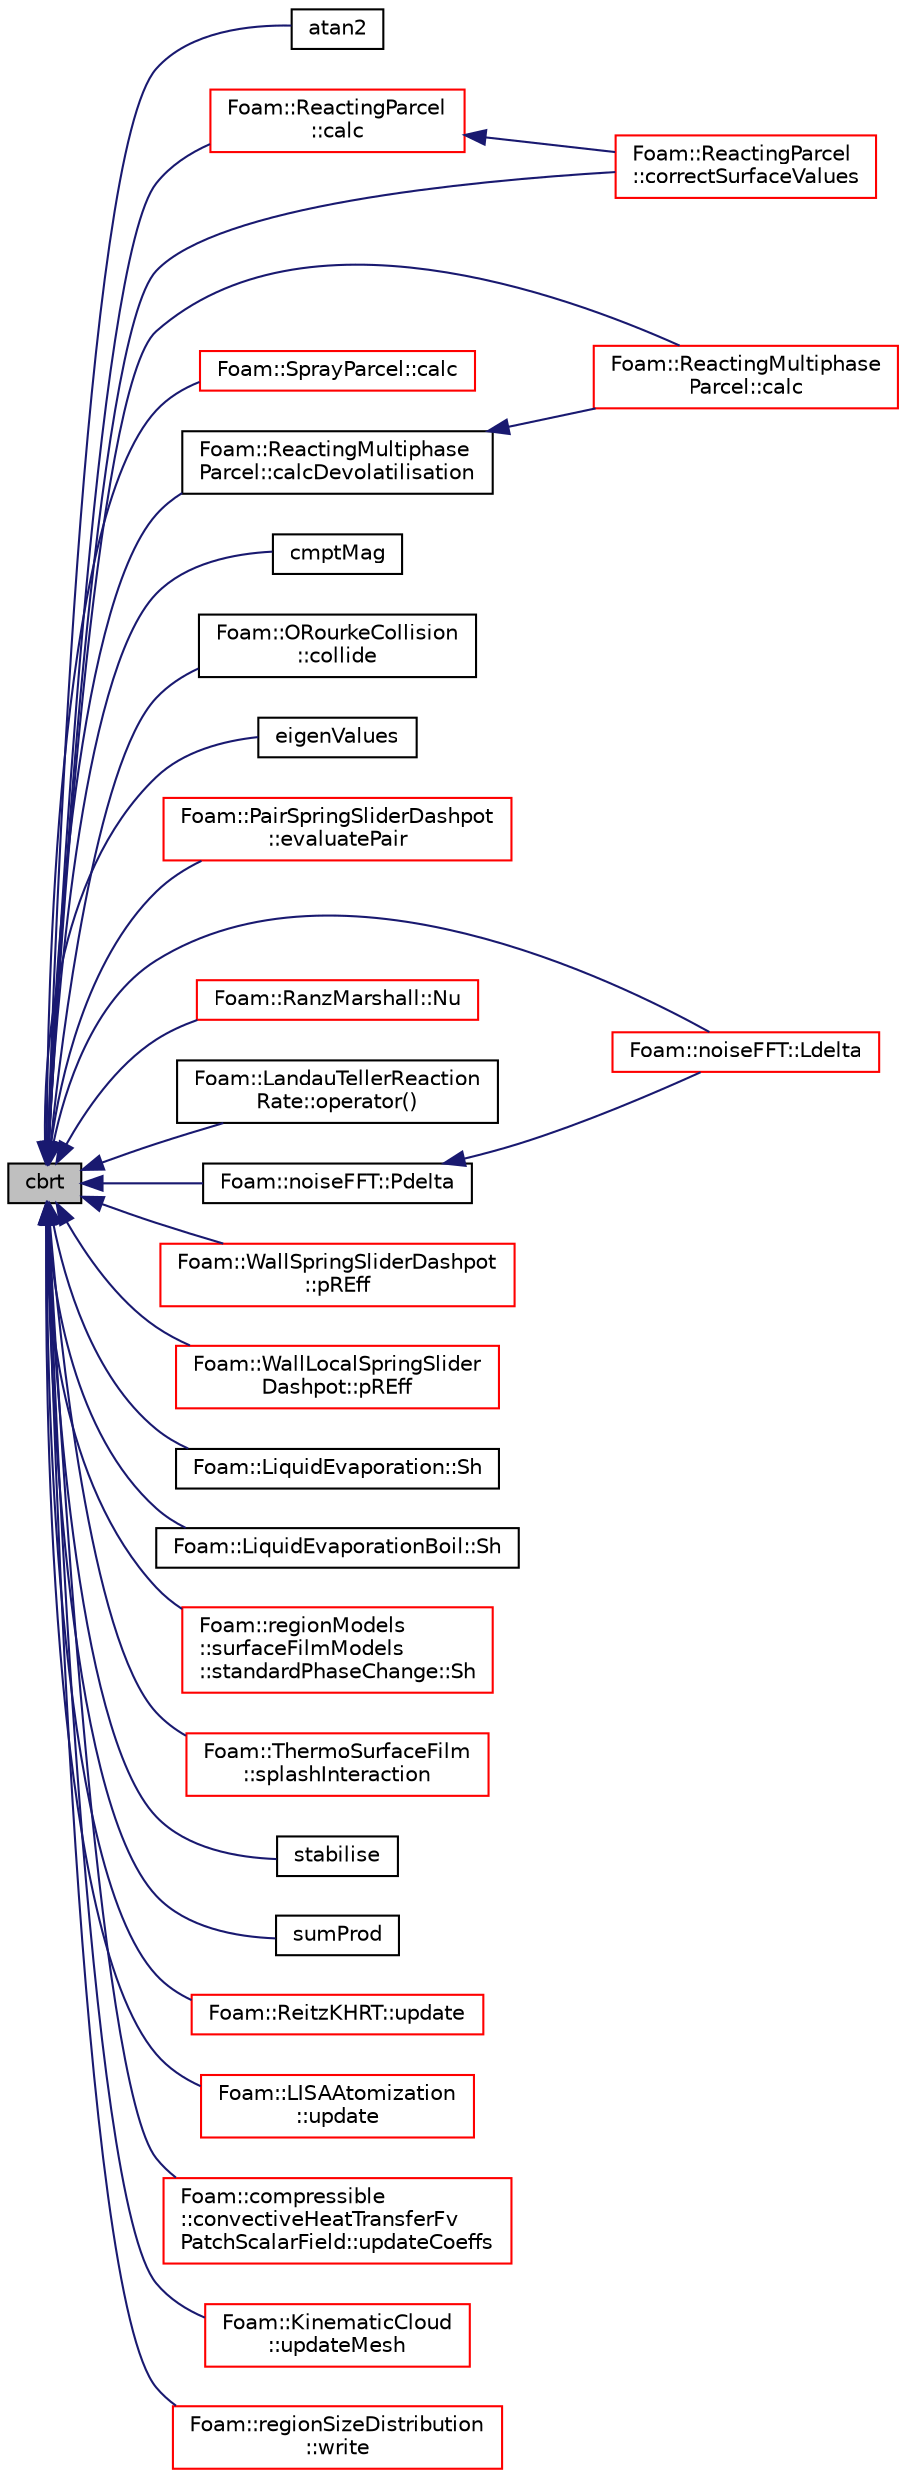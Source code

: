 digraph "cbrt"
{
  bgcolor="transparent";
  edge [fontname="Helvetica",fontsize="10",labelfontname="Helvetica",labelfontsize="10"];
  node [fontname="Helvetica",fontsize="10",shape=record];
  rankdir="LR";
  Node1 [label="cbrt",height=0.2,width=0.4,color="black", fillcolor="grey75", style="filled", fontcolor="black"];
  Node1 -> Node2 [dir="back",color="midnightblue",fontsize="10",style="solid",fontname="Helvetica"];
  Node2 [label="atan2",height=0.2,width=0.4,color="black",URL="$a10758.html#ac4f658d3f23292db85ec6b618e5976e0"];
  Node1 -> Node3 [dir="back",color="midnightblue",fontsize="10",style="solid",fontname="Helvetica"];
  Node3 [label="Foam::ReactingParcel\l::calc",height=0.2,width=0.4,color="red",URL="$a02096.html#a1c2aa9de8e2381d1a7be78bd687fd255",tooltip="Update parcel properties over the time interval. "];
  Node3 -> Node4 [dir="back",color="midnightblue",fontsize="10",style="solid",fontname="Helvetica"];
  Node4 [label="Foam::ReactingParcel\l::correctSurfaceValues",height=0.2,width=0.4,color="red",URL="$a02096.html#abf5f172a3acd1b1e7f81f2d0f1ca3b81",tooltip="Correct surface values due to emitted species. "];
  Node1 -> Node5 [dir="back",color="midnightblue",fontsize="10",style="solid",fontname="Helvetica"];
  Node5 [label="Foam::ReactingMultiphase\lParcel::calc",height=0.2,width=0.4,color="red",URL="$a02091.html#a1c2aa9de8e2381d1a7be78bd687fd255",tooltip="Update parcel properties over the time interval. "];
  Node1 -> Node6 [dir="back",color="midnightblue",fontsize="10",style="solid",fontname="Helvetica"];
  Node6 [label="Foam::SprayParcel::calc",height=0.2,width=0.4,color="red",URL="$a02419.html#a1c2aa9de8e2381d1a7be78bd687fd255",tooltip="Update parcel properties over the time interval. "];
  Node1 -> Node7 [dir="back",color="midnightblue",fontsize="10",style="solid",fontname="Helvetica"];
  Node7 [label="Foam::ReactingMultiphase\lParcel::calcDevolatilisation",height=0.2,width=0.4,color="black",URL="$a02091.html#a0124a201bfbc9defc8ee759127c72add",tooltip="Calculate Devolatilisation. "];
  Node7 -> Node5 [dir="back",color="midnightblue",fontsize="10",style="solid",fontname="Helvetica"];
  Node1 -> Node8 [dir="back",color="midnightblue",fontsize="10",style="solid",fontname="Helvetica"];
  Node8 [label="cmptMag",height=0.2,width=0.4,color="black",URL="$a10758.html#a2b5bed0675a2a1c054a011f1ff5d73e8"];
  Node1 -> Node9 [dir="back",color="midnightblue",fontsize="10",style="solid",fontname="Helvetica"];
  Node9 [label="Foam::ORourkeCollision\l::collide",height=0.2,width=0.4,color="black",URL="$a01732.html#a771b0c1c395f034e8452b2b3716fa886",tooltip="Main collision routine. "];
  Node1 -> Node4 [dir="back",color="midnightblue",fontsize="10",style="solid",fontname="Helvetica"];
  Node1 -> Node10 [dir="back",color="midnightblue",fontsize="10",style="solid",fontname="Helvetica"];
  Node10 [label="eigenValues",height=0.2,width=0.4,color="black",URL="$a10758.html#a439ae805cc773abe7c94178cce4f5ba3"];
  Node1 -> Node11 [dir="back",color="midnightblue",fontsize="10",style="solid",fontname="Helvetica"];
  Node11 [label="Foam::PairSpringSliderDashpot\l::evaluatePair",height=0.2,width=0.4,color="red",URL="$a01773.html#ac298d3dba5f1241d970553d125e2beb3",tooltip="Calculate the pair interaction between parcels. "];
  Node1 -> Node12 [dir="back",color="midnightblue",fontsize="10",style="solid",fontname="Helvetica"];
  Node12 [label="Foam::noiseFFT::Ldelta",height=0.2,width=0.4,color="red",URL="$a01615.html#aa7f180fa11de4e9a567e71c29b054d0b",tooltip="Return the one-third-octave-band PFL spectrum. "];
  Node1 -> Node13 [dir="back",color="midnightblue",fontsize="10",style="solid",fontname="Helvetica"];
  Node13 [label="Foam::RanzMarshall::Nu",height=0.2,width=0.4,color="red",URL="$a02073.html#ad5ec3287b55f856353b0381172c3d162",tooltip="Nusselt number. "];
  Node1 -> Node14 [dir="back",color="midnightblue",fontsize="10",style="solid",fontname="Helvetica"];
  Node14 [label="Foam::LandauTellerReaction\lRate::operator()",height=0.2,width=0.4,color="black",URL="$a01270.html#abe0b10bb3df1861811204e73e20cd925"];
  Node1 -> Node15 [dir="back",color="midnightblue",fontsize="10",style="solid",fontname="Helvetica"];
  Node15 [label="Foam::noiseFFT::Pdelta",height=0.2,width=0.4,color="black",URL="$a01615.html#a9f7703f5a07fb07bf033722787651920",tooltip="Return the one-third-octave-band pressure spectrum. "];
  Node15 -> Node12 [dir="back",color="midnightblue",fontsize="10",style="solid",fontname="Helvetica"];
  Node1 -> Node16 [dir="back",color="midnightblue",fontsize="10",style="solid",fontname="Helvetica"];
  Node16 [label="Foam::WallSpringSliderDashpot\l::pREff",height=0.2,width=0.4,color="red",URL="$a02868.html#af416aedb0d91261e234814728cf0be76",tooltip="Return the effective radius for a particle for the model. "];
  Node1 -> Node17 [dir="back",color="midnightblue",fontsize="10",style="solid",fontname="Helvetica"];
  Node17 [label="Foam::WallLocalSpringSlider\lDashpot::pREff",height=0.2,width=0.4,color="red",URL="$a02857.html#af416aedb0d91261e234814728cf0be76",tooltip="Return the effective radius for a particle for the model. "];
  Node1 -> Node18 [dir="back",color="midnightblue",fontsize="10",style="solid",fontname="Helvetica"];
  Node18 [label="Foam::LiquidEvaporation::Sh",height=0.2,width=0.4,color="black",URL="$a01357.html#ab0dcde24cf22f04254ae726f6656edfa",tooltip="Sherwood number as a function of Reynolds and Schmidt numbers. "];
  Node1 -> Node19 [dir="back",color="midnightblue",fontsize="10",style="solid",fontname="Helvetica"];
  Node19 [label="Foam::LiquidEvaporationBoil::Sh",height=0.2,width=0.4,color="black",URL="$a01358.html#ab0dcde24cf22f04254ae726f6656edfa",tooltip="Sherwood number as a function of Reynolds and Schmidt numbers. "];
  Node1 -> Node20 [dir="back",color="midnightblue",fontsize="10",style="solid",fontname="Helvetica"];
  Node20 [label="Foam::regionModels\l::surfaceFilmModels\l::standardPhaseChange::Sh",height=0.2,width=0.4,color="red",URL="$a02434.html#ace708245dd60102944fbba65cd75c0e6",tooltip="Return Sherwood number as a function of Reynolds and Schmidt numbers. "];
  Node1 -> Node21 [dir="back",color="midnightblue",fontsize="10",style="solid",fontname="Helvetica"];
  Node21 [label="Foam::ThermoSurfaceFilm\l::splashInteraction",height=0.2,width=0.4,color="red",URL="$a02612.html#a65079c6267ec7d21f7965e02a262d2d6",tooltip="Bai parcel splash interaction model. "];
  Node1 -> Node22 [dir="back",color="midnightblue",fontsize="10",style="solid",fontname="Helvetica"];
  Node22 [label="stabilise",height=0.2,width=0.4,color="black",URL="$a10758.html#a5256ed0d7ec24b1876ba90c6ff1f8727"];
  Node1 -> Node23 [dir="back",color="midnightblue",fontsize="10",style="solid",fontname="Helvetica"];
  Node23 [label="sumProd",height=0.2,width=0.4,color="black",URL="$a10758.html#a5b480f6156c25bef4de87d86094e87ea"];
  Node1 -> Node24 [dir="back",color="midnightblue",fontsize="10",style="solid",fontname="Helvetica"];
  Node24 [label="Foam::ReitzKHRT::update",height=0.2,width=0.4,color="red",URL="$a02156.html#af86a08f997bc779309ec7d00e914e292",tooltip="Update the parcel diameter. "];
  Node1 -> Node25 [dir="back",color="midnightblue",fontsize="10",style="solid",fontname="Helvetica"];
  Node25 [label="Foam::LISAAtomization\l::update",height=0.2,width=0.4,color="red",URL="$a01365.html#a1af5e6713393d02cc4941f7d863edb7a"];
  Node1 -> Node26 [dir="back",color="midnightblue",fontsize="10",style="solid",fontname="Helvetica"];
  Node26 [label="Foam::compressible\l::convectiveHeatTransferFv\lPatchScalarField::updateCoeffs",height=0.2,width=0.4,color="red",URL="$a00404.html#a7e24eafac629d3733181cd942d4c902f",tooltip="Update the coefficients associated with the patch field. "];
  Node1 -> Node27 [dir="back",color="midnightblue",fontsize="10",style="solid",fontname="Helvetica"];
  Node27 [label="Foam::KinematicCloud\l::updateMesh",height=0.2,width=0.4,color="red",URL="$a01233.html#ae5693a309a936ac1040dd48c2881677f",tooltip="Update mesh. "];
  Node1 -> Node28 [dir="back",color="midnightblue",fontsize="10",style="solid",fontname="Helvetica"];
  Node28 [label="Foam::regionSizeDistribution\l::write",height=0.2,width=0.4,color="red",URL="$a02148.html#aac759501cf6c7895a70eecbef0226ae1",tooltip="Calculate the regionSizeDistribution and write. "];
}
